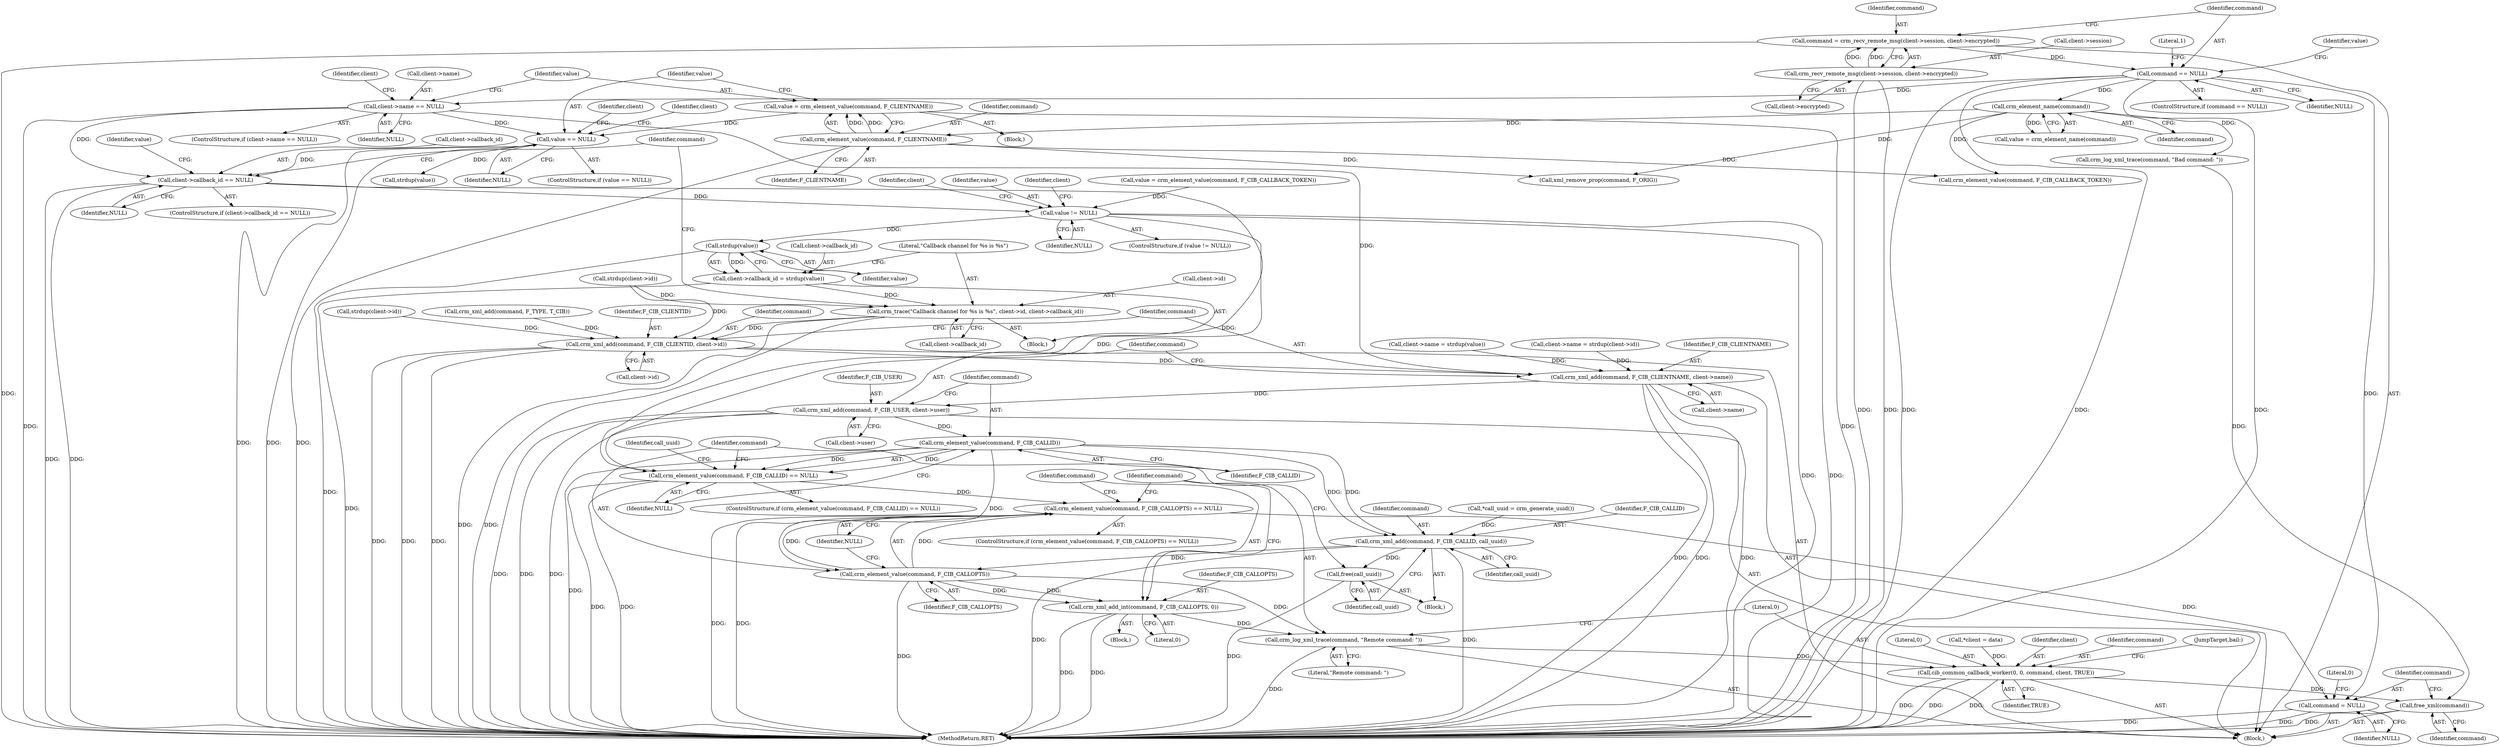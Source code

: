 digraph "1_pacemaker_564f7cc2a51dcd2f28ab12a13394f31be5aa3c93_3@pointer" {
"1000189" [label="(Call,client->callback_id == NULL)"];
"1000156" [label="(Call,client->name == NULL)"];
"1000135" [label="(Call,command == NULL)"];
"1000125" [label="(Call,command = crm_recv_remote_msg(client->session, client->encrypted))"];
"1000127" [label="(Call,crm_recv_remote_msg(client->session, client->encrypted))"];
"1000168" [label="(Call,value == NULL)"];
"1000162" [label="(Call,value = crm_element_value(command, F_CLIENTNAME))"];
"1000164" [label="(Call,crm_element_value(command, F_CLIENTNAME))"];
"1000144" [label="(Call,crm_element_name(command))"];
"1000201" [label="(Call,value != NULL)"];
"1000209" [label="(Call,strdup(value))"];
"1000205" [label="(Call,client->callback_id = strdup(value))"];
"1000211" [label="(Call,crm_trace(\"Callback channel for %s is %s\", client->id, client->callback_id))"];
"1000242" [label="(Call,crm_xml_add(command, F_CIB_CLIENTID, client->id))"];
"1000248" [label="(Call,crm_xml_add(command, F_CIB_CLIENTNAME, client->name))"];
"1000254" [label="(Call,crm_xml_add(command, F_CIB_USER, client->user))"];
"1000262" [label="(Call,crm_element_value(command, F_CIB_CALLID))"];
"1000261" [label="(Call,crm_element_value(command, F_CIB_CALLID) == NULL)"];
"1000278" [label="(Call,crm_element_value(command, F_CIB_CALLOPTS) == NULL)"];
"1000300" [label="(Call,command = NULL)"];
"1000271" [label="(Call,crm_xml_add(command, F_CIB_CALLID, call_uuid))"];
"1000275" [label="(Call,free(call_uuid))"];
"1000279" [label="(Call,crm_element_value(command, F_CIB_CALLOPTS))"];
"1000284" [label="(Call,crm_xml_add_int(command, F_CIB_CALLOPTS, 0))"];
"1000288" [label="(Call,crm_log_xml_trace(command, \"Remote command: \"))"];
"1000291" [label="(Call,cib_common_callback_worker(0, 0, command, client, TRUE))"];
"1000298" [label="(Call,free_xml(command))"];
"1000249" [label="(Identifier,command)"];
"1000145" [label="(Identifier,command)"];
"1000242" [label="(Call,crm_xml_add(command, F_CIB_CLIENTID, client->id))"];
"1000193" [label="(Identifier,NULL)"];
"1000186" [label="(Call,strdup(value))"];
"1000285" [label="(Identifier,command)"];
"1000265" [label="(Identifier,NULL)"];
"1000287" [label="(Literal,0)"];
"1000170" [label="(Identifier,NULL)"];
"1000295" [label="(Identifier,client)"];
"1000163" [label="(Identifier,value)"];
"1000271" [label="(Call,crm_xml_add(command, F_CIB_CALLID, call_uuid))"];
"1000166" [label="(Identifier,F_CLIENTNAME)"];
"1000134" [label="(ControlStructure,if (command == NULL))"];
"1000294" [label="(Identifier,command)"];
"1000190" [label="(Call,client->callback_id)"];
"1000281" [label="(Identifier,F_CIB_CALLOPTS)"];
"1000255" [label="(Identifier,command)"];
"1000225" [label="(Call,strdup(client->id))"];
"1000263" [label="(Identifier,command)"];
"1000276" [label="(Identifier,call_uuid)"];
"1000254" [label="(Call,crm_xml_add(command, F_CIB_USER, client->user))"];
"1000188" [label="(ControlStructure,if (client->callback_id == NULL))"];
"1000213" [label="(Call,client->id)"];
"1000207" [label="(Identifier,client)"];
"1000251" [label="(Call,client->name)"];
"1000205" [label="(Call,client->callback_id = strdup(value))"];
"1000279" [label="(Call,crm_element_value(command, F_CIB_CALLOPTS))"];
"1000260" [label="(ControlStructure,if (crm_element_value(command, F_CIB_CALLID) == NULL))"];
"1000202" [label="(Identifier,value)"];
"1000201" [label="(Call,value != NULL)"];
"1000256" [label="(Identifier,F_CIB_USER)"];
"1000283" [label="(Block,)"];
"1000286" [label="(Identifier,F_CIB_CALLOPTS)"];
"1000277" [label="(ControlStructure,if (crm_element_value(command, F_CIB_CALLOPTS) == NULL))"];
"1000278" [label="(Call,crm_element_value(command, F_CIB_CALLOPTS) == NULL)"];
"1000212" [label="(Literal,\"Callback channel for %s is %s\")"];
"1000189" [label="(Call,client->callback_id == NULL)"];
"1000284" [label="(Call,crm_xml_add_int(command, F_CIB_CALLOPTS, 0))"];
"1000296" [label="(Identifier,TRUE)"];
"1000206" [label="(Call,client->callback_id)"];
"1000164" [label="(Call,crm_element_value(command, F_CLIENTNAME))"];
"1000245" [label="(Call,client->id)"];
"1000168" [label="(Call,value == NULL)"];
"1000305" [label="(MethodReturn,RET)"];
"1000269" [label="(Identifier,call_uuid)"];
"1000273" [label="(Identifier,F_CIB_CALLID)"];
"1000261" [label="(Call,crm_element_value(command, F_CIB_CALLID) == NULL)"];
"1000230" [label="(Identifier,command)"];
"1000297" [label="(JumpTarget,bail:)"];
"1000292" [label="(Literal,0)"];
"1000196" [label="(Identifier,value)"];
"1000229" [label="(Call,xml_remove_prop(command, F_ORIG))"];
"1000157" [label="(Call,client->name)"];
"1000223" [label="(Identifier,client)"];
"1000211" [label="(Call,crm_trace(\"Callback channel for %s is %s\", client->id, client->callback_id))"];
"1000156" [label="(Call,client->name == NULL)"];
"1000291" [label="(Call,cib_common_callback_worker(0, 0, command, client, TRUE))"];
"1000262" [label="(Call,crm_element_value(command, F_CIB_CALLID))"];
"1000210" [label="(Identifier,value)"];
"1000182" [label="(Call,client->name = strdup(value))"];
"1000290" [label="(Literal,\"Remote command: \")"];
"1000131" [label="(Call,client->encrypted)"];
"1000302" [label="(Identifier,NULL)"];
"1000172" [label="(Call,client->name = strdup(client->id))"];
"1000165" [label="(Identifier,command)"];
"1000209" [label="(Call,strdup(value))"];
"1000161" [label="(Block,)"];
"1000257" [label="(Call,client->user)"];
"1000137" [label="(Identifier,NULL)"];
"1000282" [label="(Identifier,NULL)"];
"1000155" [label="(ControlStructure,if (client->name == NULL))"];
"1000204" [label="(Block,)"];
"1000144" [label="(Call,crm_element_name(command))"];
"1000162" [label="(Call,value = crm_element_value(command, F_CLIENTNAME))"];
"1000136" [label="(Identifier,command)"];
"1000143" [label="(Identifier,value)"];
"1000293" [label="(Literal,0)"];
"1000167" [label="(ControlStructure,if (value == NULL))"];
"1000184" [label="(Identifier,client)"];
"1000195" [label="(Call,value = crm_element_value(command, F_CIB_CALLBACK_TOKEN))"];
"1000174" [label="(Identifier,client)"];
"1000128" [label="(Call,client->session)"];
"1000274" [label="(Identifier,call_uuid)"];
"1000298" [label="(Call,free_xml(command))"];
"1000238" [label="(Call,crm_xml_add(command, F_TYPE, T_CIB))"];
"1000191" [label="(Identifier,client)"];
"1000151" [label="(Call,crm_log_xml_trace(command, \"Bad command: \"))"];
"1000216" [label="(Call,client->callback_id)"];
"1000264" [label="(Identifier,F_CIB_CALLID)"];
"1000141" [label="(Literal,1)"];
"1000280" [label="(Identifier,command)"];
"1000272" [label="(Identifier,command)"];
"1000160" [label="(Identifier,NULL)"];
"1000266" [label="(Block,)"];
"1000268" [label="(Call,*call_uuid = crm_generate_uuid())"];
"1000203" [label="(Identifier,NULL)"];
"1000300" [label="(Call,command = NULL)"];
"1000142" [label="(Call,value = crm_element_name(command))"];
"1000304" [label="(Literal,0)"];
"1000244" [label="(Identifier,F_CIB_CLIENTID)"];
"1000197" [label="(Call,crm_element_value(command, F_CIB_CALLBACK_TOKEN))"];
"1000248" [label="(Call,crm_xml_add(command, F_CIB_CLIENTNAME, client->name))"];
"1000250" [label="(Identifier,F_CIB_CLIENTNAME)"];
"1000176" [label="(Call,strdup(client->id))"];
"1000275" [label="(Call,free(call_uuid))"];
"1000288" [label="(Call,crm_log_xml_trace(command, \"Remote command: \"))"];
"1000114" [label="(Call,*client = data)"];
"1000126" [label="(Identifier,command)"];
"1000299" [label="(Identifier,command)"];
"1000243" [label="(Identifier,command)"];
"1000127" [label="(Call,crm_recv_remote_msg(client->session, client->encrypted))"];
"1000125" [label="(Call,command = crm_recv_remote_msg(client->session, client->encrypted))"];
"1000135" [label="(Call,command == NULL)"];
"1000289" [label="(Identifier,command)"];
"1000169" [label="(Identifier,value)"];
"1000301" [label="(Identifier,command)"];
"1000104" [label="(Block,)"];
"1000200" [label="(ControlStructure,if (value != NULL))"];
"1000189" -> "1000188"  [label="AST: "];
"1000189" -> "1000193"  [label="CFG: "];
"1000190" -> "1000189"  [label="AST: "];
"1000193" -> "1000189"  [label="AST: "];
"1000196" -> "1000189"  [label="CFG: "];
"1000230" -> "1000189"  [label="CFG: "];
"1000189" -> "1000305"  [label="DDG: "];
"1000189" -> "1000305"  [label="DDG: "];
"1000156" -> "1000189"  [label="DDG: "];
"1000168" -> "1000189"  [label="DDG: "];
"1000189" -> "1000201"  [label="DDG: "];
"1000189" -> "1000261"  [label="DDG: "];
"1000156" -> "1000155"  [label="AST: "];
"1000156" -> "1000160"  [label="CFG: "];
"1000157" -> "1000156"  [label="AST: "];
"1000160" -> "1000156"  [label="AST: "];
"1000163" -> "1000156"  [label="CFG: "];
"1000191" -> "1000156"  [label="CFG: "];
"1000156" -> "1000305"  [label="DDG: "];
"1000135" -> "1000156"  [label="DDG: "];
"1000156" -> "1000168"  [label="DDG: "];
"1000156" -> "1000248"  [label="DDG: "];
"1000135" -> "1000134"  [label="AST: "];
"1000135" -> "1000137"  [label="CFG: "];
"1000136" -> "1000135"  [label="AST: "];
"1000137" -> "1000135"  [label="AST: "];
"1000141" -> "1000135"  [label="CFG: "];
"1000143" -> "1000135"  [label="CFG: "];
"1000135" -> "1000305"  [label="DDG: "];
"1000135" -> "1000305"  [label="DDG: "];
"1000135" -> "1000305"  [label="DDG: "];
"1000125" -> "1000135"  [label="DDG: "];
"1000135" -> "1000144"  [label="DDG: "];
"1000135" -> "1000300"  [label="DDG: "];
"1000125" -> "1000104"  [label="AST: "];
"1000125" -> "1000127"  [label="CFG: "];
"1000126" -> "1000125"  [label="AST: "];
"1000127" -> "1000125"  [label="AST: "];
"1000136" -> "1000125"  [label="CFG: "];
"1000125" -> "1000305"  [label="DDG: "];
"1000127" -> "1000125"  [label="DDG: "];
"1000127" -> "1000125"  [label="DDG: "];
"1000127" -> "1000131"  [label="CFG: "];
"1000128" -> "1000127"  [label="AST: "];
"1000131" -> "1000127"  [label="AST: "];
"1000127" -> "1000305"  [label="DDG: "];
"1000127" -> "1000305"  [label="DDG: "];
"1000168" -> "1000167"  [label="AST: "];
"1000168" -> "1000170"  [label="CFG: "];
"1000169" -> "1000168"  [label="AST: "];
"1000170" -> "1000168"  [label="AST: "];
"1000174" -> "1000168"  [label="CFG: "];
"1000184" -> "1000168"  [label="CFG: "];
"1000168" -> "1000305"  [label="DDG: "];
"1000168" -> "1000305"  [label="DDG: "];
"1000162" -> "1000168"  [label="DDG: "];
"1000168" -> "1000186"  [label="DDG: "];
"1000162" -> "1000161"  [label="AST: "];
"1000162" -> "1000164"  [label="CFG: "];
"1000163" -> "1000162"  [label="AST: "];
"1000164" -> "1000162"  [label="AST: "];
"1000169" -> "1000162"  [label="CFG: "];
"1000162" -> "1000305"  [label="DDG: "];
"1000164" -> "1000162"  [label="DDG: "];
"1000164" -> "1000162"  [label="DDG: "];
"1000164" -> "1000166"  [label="CFG: "];
"1000165" -> "1000164"  [label="AST: "];
"1000166" -> "1000164"  [label="AST: "];
"1000164" -> "1000305"  [label="DDG: "];
"1000144" -> "1000164"  [label="DDG: "];
"1000164" -> "1000197"  [label="DDG: "];
"1000164" -> "1000229"  [label="DDG: "];
"1000144" -> "1000142"  [label="AST: "];
"1000144" -> "1000145"  [label="CFG: "];
"1000145" -> "1000144"  [label="AST: "];
"1000142" -> "1000144"  [label="CFG: "];
"1000144" -> "1000142"  [label="DDG: "];
"1000144" -> "1000151"  [label="DDG: "];
"1000144" -> "1000197"  [label="DDG: "];
"1000144" -> "1000229"  [label="DDG: "];
"1000201" -> "1000200"  [label="AST: "];
"1000201" -> "1000203"  [label="CFG: "];
"1000202" -> "1000201"  [label="AST: "];
"1000203" -> "1000201"  [label="AST: "];
"1000207" -> "1000201"  [label="CFG: "];
"1000223" -> "1000201"  [label="CFG: "];
"1000201" -> "1000305"  [label="DDG: "];
"1000201" -> "1000305"  [label="DDG: "];
"1000195" -> "1000201"  [label="DDG: "];
"1000201" -> "1000209"  [label="DDG: "];
"1000201" -> "1000261"  [label="DDG: "];
"1000209" -> "1000205"  [label="AST: "];
"1000209" -> "1000210"  [label="CFG: "];
"1000210" -> "1000209"  [label="AST: "];
"1000205" -> "1000209"  [label="CFG: "];
"1000209" -> "1000305"  [label="DDG: "];
"1000209" -> "1000205"  [label="DDG: "];
"1000205" -> "1000204"  [label="AST: "];
"1000206" -> "1000205"  [label="AST: "];
"1000212" -> "1000205"  [label="CFG: "];
"1000205" -> "1000305"  [label="DDG: "];
"1000205" -> "1000211"  [label="DDG: "];
"1000211" -> "1000204"  [label="AST: "];
"1000211" -> "1000216"  [label="CFG: "];
"1000212" -> "1000211"  [label="AST: "];
"1000213" -> "1000211"  [label="AST: "];
"1000216" -> "1000211"  [label="AST: "];
"1000230" -> "1000211"  [label="CFG: "];
"1000211" -> "1000305"  [label="DDG: "];
"1000211" -> "1000305"  [label="DDG: "];
"1000176" -> "1000211"  [label="DDG: "];
"1000211" -> "1000242"  [label="DDG: "];
"1000242" -> "1000104"  [label="AST: "];
"1000242" -> "1000245"  [label="CFG: "];
"1000243" -> "1000242"  [label="AST: "];
"1000244" -> "1000242"  [label="AST: "];
"1000245" -> "1000242"  [label="AST: "];
"1000249" -> "1000242"  [label="CFG: "];
"1000242" -> "1000305"  [label="DDG: "];
"1000242" -> "1000305"  [label="DDG: "];
"1000242" -> "1000305"  [label="DDG: "];
"1000238" -> "1000242"  [label="DDG: "];
"1000225" -> "1000242"  [label="DDG: "];
"1000176" -> "1000242"  [label="DDG: "];
"1000242" -> "1000248"  [label="DDG: "];
"1000248" -> "1000104"  [label="AST: "];
"1000248" -> "1000251"  [label="CFG: "];
"1000249" -> "1000248"  [label="AST: "];
"1000250" -> "1000248"  [label="AST: "];
"1000251" -> "1000248"  [label="AST: "];
"1000255" -> "1000248"  [label="CFG: "];
"1000248" -> "1000305"  [label="DDG: "];
"1000248" -> "1000305"  [label="DDG: "];
"1000248" -> "1000305"  [label="DDG: "];
"1000172" -> "1000248"  [label="DDG: "];
"1000182" -> "1000248"  [label="DDG: "];
"1000248" -> "1000254"  [label="DDG: "];
"1000254" -> "1000104"  [label="AST: "];
"1000254" -> "1000257"  [label="CFG: "];
"1000255" -> "1000254"  [label="AST: "];
"1000256" -> "1000254"  [label="AST: "];
"1000257" -> "1000254"  [label="AST: "];
"1000263" -> "1000254"  [label="CFG: "];
"1000254" -> "1000305"  [label="DDG: "];
"1000254" -> "1000305"  [label="DDG: "];
"1000254" -> "1000305"  [label="DDG: "];
"1000254" -> "1000262"  [label="DDG: "];
"1000262" -> "1000261"  [label="AST: "];
"1000262" -> "1000264"  [label="CFG: "];
"1000263" -> "1000262"  [label="AST: "];
"1000264" -> "1000262"  [label="AST: "];
"1000265" -> "1000262"  [label="CFG: "];
"1000262" -> "1000305"  [label="DDG: "];
"1000262" -> "1000261"  [label="DDG: "];
"1000262" -> "1000261"  [label="DDG: "];
"1000262" -> "1000271"  [label="DDG: "];
"1000262" -> "1000271"  [label="DDG: "];
"1000262" -> "1000279"  [label="DDG: "];
"1000261" -> "1000260"  [label="AST: "];
"1000261" -> "1000265"  [label="CFG: "];
"1000265" -> "1000261"  [label="AST: "];
"1000269" -> "1000261"  [label="CFG: "];
"1000280" -> "1000261"  [label="CFG: "];
"1000261" -> "1000305"  [label="DDG: "];
"1000261" -> "1000305"  [label="DDG: "];
"1000261" -> "1000278"  [label="DDG: "];
"1000278" -> "1000277"  [label="AST: "];
"1000278" -> "1000282"  [label="CFG: "];
"1000279" -> "1000278"  [label="AST: "];
"1000282" -> "1000278"  [label="AST: "];
"1000285" -> "1000278"  [label="CFG: "];
"1000289" -> "1000278"  [label="CFG: "];
"1000278" -> "1000305"  [label="DDG: "];
"1000278" -> "1000305"  [label="DDG: "];
"1000279" -> "1000278"  [label="DDG: "];
"1000279" -> "1000278"  [label="DDG: "];
"1000278" -> "1000300"  [label="DDG: "];
"1000300" -> "1000104"  [label="AST: "];
"1000300" -> "1000302"  [label="CFG: "];
"1000301" -> "1000300"  [label="AST: "];
"1000302" -> "1000300"  [label="AST: "];
"1000304" -> "1000300"  [label="CFG: "];
"1000300" -> "1000305"  [label="DDG: "];
"1000300" -> "1000305"  [label="DDG: "];
"1000271" -> "1000266"  [label="AST: "];
"1000271" -> "1000274"  [label="CFG: "];
"1000272" -> "1000271"  [label="AST: "];
"1000273" -> "1000271"  [label="AST: "];
"1000274" -> "1000271"  [label="AST: "];
"1000276" -> "1000271"  [label="CFG: "];
"1000271" -> "1000305"  [label="DDG: "];
"1000271" -> "1000305"  [label="DDG: "];
"1000268" -> "1000271"  [label="DDG: "];
"1000271" -> "1000275"  [label="DDG: "];
"1000271" -> "1000279"  [label="DDG: "];
"1000275" -> "1000266"  [label="AST: "];
"1000275" -> "1000276"  [label="CFG: "];
"1000276" -> "1000275"  [label="AST: "];
"1000280" -> "1000275"  [label="CFG: "];
"1000275" -> "1000305"  [label="DDG: "];
"1000279" -> "1000281"  [label="CFG: "];
"1000280" -> "1000279"  [label="AST: "];
"1000281" -> "1000279"  [label="AST: "];
"1000282" -> "1000279"  [label="CFG: "];
"1000279" -> "1000305"  [label="DDG: "];
"1000279" -> "1000284"  [label="DDG: "];
"1000279" -> "1000284"  [label="DDG: "];
"1000279" -> "1000288"  [label="DDG: "];
"1000284" -> "1000283"  [label="AST: "];
"1000284" -> "1000287"  [label="CFG: "];
"1000285" -> "1000284"  [label="AST: "];
"1000286" -> "1000284"  [label="AST: "];
"1000287" -> "1000284"  [label="AST: "];
"1000289" -> "1000284"  [label="CFG: "];
"1000284" -> "1000305"  [label="DDG: "];
"1000284" -> "1000305"  [label="DDG: "];
"1000284" -> "1000288"  [label="DDG: "];
"1000288" -> "1000104"  [label="AST: "];
"1000288" -> "1000290"  [label="CFG: "];
"1000289" -> "1000288"  [label="AST: "];
"1000290" -> "1000288"  [label="AST: "];
"1000292" -> "1000288"  [label="CFG: "];
"1000288" -> "1000305"  [label="DDG: "];
"1000288" -> "1000291"  [label="DDG: "];
"1000291" -> "1000104"  [label="AST: "];
"1000291" -> "1000296"  [label="CFG: "];
"1000292" -> "1000291"  [label="AST: "];
"1000293" -> "1000291"  [label="AST: "];
"1000294" -> "1000291"  [label="AST: "];
"1000295" -> "1000291"  [label="AST: "];
"1000296" -> "1000291"  [label="AST: "];
"1000297" -> "1000291"  [label="CFG: "];
"1000291" -> "1000305"  [label="DDG: "];
"1000291" -> "1000305"  [label="DDG: "];
"1000291" -> "1000305"  [label="DDG: "];
"1000114" -> "1000291"  [label="DDG: "];
"1000291" -> "1000298"  [label="DDG: "];
"1000298" -> "1000104"  [label="AST: "];
"1000298" -> "1000299"  [label="CFG: "];
"1000299" -> "1000298"  [label="AST: "];
"1000301" -> "1000298"  [label="CFG: "];
"1000298" -> "1000305"  [label="DDG: "];
"1000151" -> "1000298"  [label="DDG: "];
}
